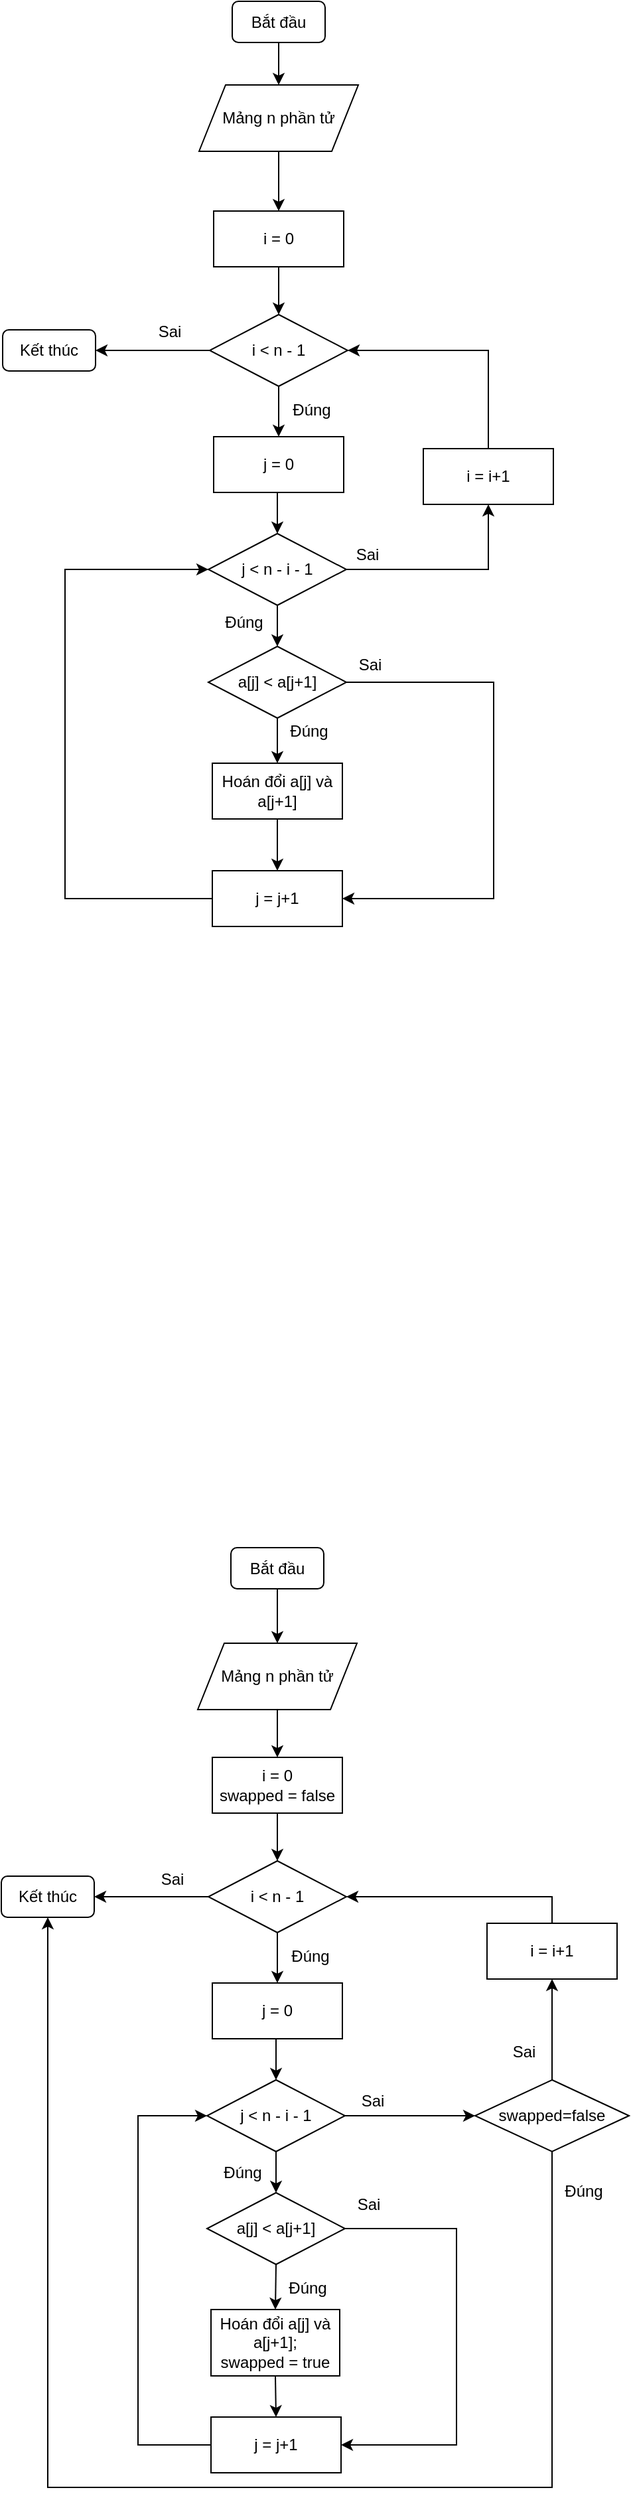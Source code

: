 <mxfile version="26.2.6">
  <diagram id="C5RBs43oDa-KdzZeNtuy" name="Page-1">
    <mxGraphModel grid="1" page="1" gridSize="1" guides="1" tooltips="1" connect="1" arrows="1" fold="1" pageScale="1" pageWidth="827" pageHeight="1169" math="0" shadow="0">
      <root>
        <mxCell id="WIyWlLk6GJQsqaUBKTNV-0" />
        <mxCell id="WIyWlLk6GJQsqaUBKTNV-1" parent="WIyWlLk6GJQsqaUBKTNV-0" />
        <mxCell id="e5hoD1ue3L_DIgp4y43p-5" style="edgeStyle=orthogonalEdgeStyle;rounded=0;orthogonalLoop=1;jettySize=auto;html=1;exitX=0.5;exitY=1;exitDx=0;exitDy=0;entryX=0.5;entryY=0;entryDx=0;entryDy=0;" edge="1" parent="WIyWlLk6GJQsqaUBKTNV-1" source="e5hoD1ue3L_DIgp4y43p-0" target="e5hoD1ue3L_DIgp4y43p-1">
          <mxGeometry relative="1" as="geometry" />
        </mxCell>
        <mxCell id="e5hoD1ue3L_DIgp4y43p-0" value="Bắt đầu" style="rounded=1;whiteSpace=wrap;html=1;" vertex="1" parent="WIyWlLk6GJQsqaUBKTNV-1">
          <mxGeometry x="348" y="92" width="70" height="31" as="geometry" />
        </mxCell>
        <mxCell id="e5hoD1ue3L_DIgp4y43p-6" style="edgeStyle=orthogonalEdgeStyle;rounded=0;orthogonalLoop=1;jettySize=auto;html=1;exitX=0.5;exitY=1;exitDx=0;exitDy=0;entryX=0.5;entryY=0;entryDx=0;entryDy=0;" edge="1" parent="WIyWlLk6GJQsqaUBKTNV-1" source="e5hoD1ue3L_DIgp4y43p-1" target="e5hoD1ue3L_DIgp4y43p-2">
          <mxGeometry relative="1" as="geometry" />
        </mxCell>
        <mxCell id="e5hoD1ue3L_DIgp4y43p-1" value="Mảng n phần tử" style="shape=parallelogram;perimeter=parallelogramPerimeter;whiteSpace=wrap;html=1;fixedSize=1;" vertex="1" parent="WIyWlLk6GJQsqaUBKTNV-1">
          <mxGeometry x="323" y="155" width="120" height="50" as="geometry" />
        </mxCell>
        <mxCell id="e5hoD1ue3L_DIgp4y43p-7" style="edgeStyle=orthogonalEdgeStyle;rounded=0;orthogonalLoop=1;jettySize=auto;html=1;exitX=0.5;exitY=1;exitDx=0;exitDy=0;entryX=0.5;entryY=0;entryDx=0;entryDy=0;" edge="1" parent="WIyWlLk6GJQsqaUBKTNV-1" source="e5hoD1ue3L_DIgp4y43p-2" target="e5hoD1ue3L_DIgp4y43p-3">
          <mxGeometry relative="1" as="geometry" />
        </mxCell>
        <mxCell id="e5hoD1ue3L_DIgp4y43p-2" value="i = 0" style="rounded=0;whiteSpace=wrap;html=1;" vertex="1" parent="WIyWlLk6GJQsqaUBKTNV-1">
          <mxGeometry x="334" y="250" width="98" height="42" as="geometry" />
        </mxCell>
        <mxCell id="e5hoD1ue3L_DIgp4y43p-8" style="edgeStyle=orthogonalEdgeStyle;rounded=0;orthogonalLoop=1;jettySize=auto;html=1;exitX=0.5;exitY=1;exitDx=0;exitDy=0;" edge="1" parent="WIyWlLk6GJQsqaUBKTNV-1" source="e5hoD1ue3L_DIgp4y43p-3" target="e5hoD1ue3L_DIgp4y43p-4">
          <mxGeometry relative="1" as="geometry" />
        </mxCell>
        <mxCell id="e5hoD1ue3L_DIgp4y43p-30" style="edgeStyle=orthogonalEdgeStyle;rounded=0;orthogonalLoop=1;jettySize=auto;html=1;exitX=0;exitY=0.5;exitDx=0;exitDy=0;entryX=1;entryY=0.5;entryDx=0;entryDy=0;" edge="1" parent="WIyWlLk6GJQsqaUBKTNV-1" source="e5hoD1ue3L_DIgp4y43p-3" target="e5hoD1ue3L_DIgp4y43p-29">
          <mxGeometry relative="1" as="geometry" />
        </mxCell>
        <mxCell id="e5hoD1ue3L_DIgp4y43p-3" value="i &amp;lt; n - 1" style="rhombus;whiteSpace=wrap;html=1;" vertex="1" parent="WIyWlLk6GJQsqaUBKTNV-1">
          <mxGeometry x="331" y="328" width="104" height="54" as="geometry" />
        </mxCell>
        <mxCell id="e5hoD1ue3L_DIgp4y43p-11" style="edgeStyle=orthogonalEdgeStyle;rounded=0;orthogonalLoop=1;jettySize=auto;html=1;exitX=0.5;exitY=1;exitDx=0;exitDy=0;entryX=0.5;entryY=0;entryDx=0;entryDy=0;" edge="1" parent="WIyWlLk6GJQsqaUBKTNV-1" source="e5hoD1ue3L_DIgp4y43p-4" target="e5hoD1ue3L_DIgp4y43p-10">
          <mxGeometry relative="1" as="geometry" />
        </mxCell>
        <mxCell id="e5hoD1ue3L_DIgp4y43p-4" value="j = 0" style="rounded=0;whiteSpace=wrap;html=1;" vertex="1" parent="WIyWlLk6GJQsqaUBKTNV-1">
          <mxGeometry x="334" y="420" width="98" height="42" as="geometry" />
        </mxCell>
        <mxCell id="e5hoD1ue3L_DIgp4y43p-9" value="Đúng" style="text;html=1;align=center;verticalAlign=middle;whiteSpace=wrap;rounded=0;" vertex="1" parent="WIyWlLk6GJQsqaUBKTNV-1">
          <mxGeometry x="378" y="385" width="60" height="30" as="geometry" />
        </mxCell>
        <mxCell id="e5hoD1ue3L_DIgp4y43p-17" style="edgeStyle=orthogonalEdgeStyle;rounded=0;orthogonalLoop=1;jettySize=auto;html=1;exitX=0.5;exitY=1;exitDx=0;exitDy=0;entryX=0.5;entryY=0;entryDx=0;entryDy=0;" edge="1" parent="WIyWlLk6GJQsqaUBKTNV-1" source="e5hoD1ue3L_DIgp4y43p-10" target="e5hoD1ue3L_DIgp4y43p-14">
          <mxGeometry relative="1" as="geometry" />
        </mxCell>
        <mxCell id="e5hoD1ue3L_DIgp4y43p-27" style="edgeStyle=orthogonalEdgeStyle;rounded=0;orthogonalLoop=1;jettySize=auto;html=1;exitX=1;exitY=0.5;exitDx=0;exitDy=0;entryX=0.5;entryY=1;entryDx=0;entryDy=0;" edge="1" parent="WIyWlLk6GJQsqaUBKTNV-1" source="e5hoD1ue3L_DIgp4y43p-10" target="e5hoD1ue3L_DIgp4y43p-26">
          <mxGeometry relative="1" as="geometry" />
        </mxCell>
        <mxCell id="e5hoD1ue3L_DIgp4y43p-10" value="j &amp;lt; n - i - 1" style="rhombus;whiteSpace=wrap;html=1;" vertex="1" parent="WIyWlLk6GJQsqaUBKTNV-1">
          <mxGeometry x="330" y="493" width="104" height="54" as="geometry" />
        </mxCell>
        <mxCell id="e5hoD1ue3L_DIgp4y43p-18" style="edgeStyle=orthogonalEdgeStyle;rounded=0;orthogonalLoop=1;jettySize=auto;html=1;exitX=0.5;exitY=1;exitDx=0;exitDy=0;entryX=0.5;entryY=0;entryDx=0;entryDy=0;" edge="1" parent="WIyWlLk6GJQsqaUBKTNV-1" source="e5hoD1ue3L_DIgp4y43p-14" target="e5hoD1ue3L_DIgp4y43p-15">
          <mxGeometry relative="1" as="geometry" />
        </mxCell>
        <mxCell id="e5hoD1ue3L_DIgp4y43p-22" style="edgeStyle=orthogonalEdgeStyle;rounded=0;orthogonalLoop=1;jettySize=auto;html=1;exitX=1;exitY=0.5;exitDx=0;exitDy=0;entryX=1;entryY=0.5;entryDx=0;entryDy=0;" edge="1" parent="WIyWlLk6GJQsqaUBKTNV-1" source="e5hoD1ue3L_DIgp4y43p-14" target="e5hoD1ue3L_DIgp4y43p-16">
          <mxGeometry relative="1" as="geometry">
            <Array as="points">
              <mxPoint x="545" y="605" />
              <mxPoint x="545" y="768" />
            </Array>
          </mxGeometry>
        </mxCell>
        <mxCell id="e5hoD1ue3L_DIgp4y43p-14" value="a[j] &amp;lt; a[j+1]" style="rhombus;whiteSpace=wrap;html=1;" vertex="1" parent="WIyWlLk6GJQsqaUBKTNV-1">
          <mxGeometry x="330" y="578" width="104" height="54" as="geometry" />
        </mxCell>
        <mxCell id="e5hoD1ue3L_DIgp4y43p-19" style="edgeStyle=orthogonalEdgeStyle;rounded=0;orthogonalLoop=1;jettySize=auto;html=1;exitX=0.5;exitY=1;exitDx=0;exitDy=0;entryX=0.5;entryY=0;entryDx=0;entryDy=0;" edge="1" parent="WIyWlLk6GJQsqaUBKTNV-1" source="e5hoD1ue3L_DIgp4y43p-15" target="e5hoD1ue3L_DIgp4y43p-16">
          <mxGeometry relative="1" as="geometry" />
        </mxCell>
        <mxCell id="e5hoD1ue3L_DIgp4y43p-15" value="Hoán đổi a[j] và a[j+1]" style="rounded=0;whiteSpace=wrap;html=1;" vertex="1" parent="WIyWlLk6GJQsqaUBKTNV-1">
          <mxGeometry x="333" y="666" width="98" height="42" as="geometry" />
        </mxCell>
        <mxCell id="e5hoD1ue3L_DIgp4y43p-24" style="edgeStyle=orthogonalEdgeStyle;rounded=0;orthogonalLoop=1;jettySize=auto;html=1;exitX=0;exitY=0.5;exitDx=0;exitDy=0;entryX=0;entryY=0.5;entryDx=0;entryDy=0;" edge="1" parent="WIyWlLk6GJQsqaUBKTNV-1" source="e5hoD1ue3L_DIgp4y43p-16" target="e5hoD1ue3L_DIgp4y43p-10">
          <mxGeometry relative="1" as="geometry">
            <Array as="points">
              <mxPoint x="222" y="768" />
              <mxPoint x="222" y="520" />
            </Array>
          </mxGeometry>
        </mxCell>
        <mxCell id="e5hoD1ue3L_DIgp4y43p-16" value="j = j+1" style="rounded=0;whiteSpace=wrap;html=1;" vertex="1" parent="WIyWlLk6GJQsqaUBKTNV-1">
          <mxGeometry x="333" y="747" width="98" height="42" as="geometry" />
        </mxCell>
        <mxCell id="e5hoD1ue3L_DIgp4y43p-20" value="Đúng" style="text;html=1;align=center;verticalAlign=middle;whiteSpace=wrap;rounded=0;" vertex="1" parent="WIyWlLk6GJQsqaUBKTNV-1">
          <mxGeometry x="376" y="627" width="60" height="30" as="geometry" />
        </mxCell>
        <mxCell id="e5hoD1ue3L_DIgp4y43p-23" value="Sai" style="text;html=1;align=center;verticalAlign=middle;whiteSpace=wrap;rounded=0;" vertex="1" parent="WIyWlLk6GJQsqaUBKTNV-1">
          <mxGeometry x="422" y="577" width="60" height="30" as="geometry" />
        </mxCell>
        <mxCell id="e5hoD1ue3L_DIgp4y43p-25" value="Đúng" style="text;html=1;align=center;verticalAlign=middle;whiteSpace=wrap;rounded=0;" vertex="1" parent="WIyWlLk6GJQsqaUBKTNV-1">
          <mxGeometry x="327" y="545" width="60" height="30" as="geometry" />
        </mxCell>
        <mxCell id="e5hoD1ue3L_DIgp4y43p-28" style="edgeStyle=orthogonalEdgeStyle;rounded=0;orthogonalLoop=1;jettySize=auto;html=1;exitX=0.5;exitY=0;exitDx=0;exitDy=0;entryX=1;entryY=0.5;entryDx=0;entryDy=0;" edge="1" parent="WIyWlLk6GJQsqaUBKTNV-1" source="e5hoD1ue3L_DIgp4y43p-26" target="e5hoD1ue3L_DIgp4y43p-3">
          <mxGeometry relative="1" as="geometry" />
        </mxCell>
        <mxCell id="e5hoD1ue3L_DIgp4y43p-26" value="i = i+1" style="rounded=0;whiteSpace=wrap;html=1;" vertex="1" parent="WIyWlLk6GJQsqaUBKTNV-1">
          <mxGeometry x="492" y="429" width="98" height="42" as="geometry" />
        </mxCell>
        <mxCell id="e5hoD1ue3L_DIgp4y43p-29" value="Kết thúc" style="rounded=1;whiteSpace=wrap;html=1;" vertex="1" parent="WIyWlLk6GJQsqaUBKTNV-1">
          <mxGeometry x="175" y="339.5" width="70" height="31" as="geometry" />
        </mxCell>
        <mxCell id="e5hoD1ue3L_DIgp4y43p-31" style="edgeStyle=orthogonalEdgeStyle;rounded=0;orthogonalLoop=1;jettySize=auto;html=1;exitX=0.5;exitY=1;exitDx=0;exitDy=0;entryX=0.5;entryY=0;entryDx=0;entryDy=0;" edge="1" parent="WIyWlLk6GJQsqaUBKTNV-1" source="e5hoD1ue3L_DIgp4y43p-32" target="e5hoD1ue3L_DIgp4y43p-34">
          <mxGeometry relative="1" as="geometry" />
        </mxCell>
        <mxCell id="e5hoD1ue3L_DIgp4y43p-32" value="Bắt đầu" style="rounded=1;whiteSpace=wrap;html=1;" vertex="1" parent="WIyWlLk6GJQsqaUBKTNV-1">
          <mxGeometry x="347" y="1257" width="70" height="31" as="geometry" />
        </mxCell>
        <mxCell id="e5hoD1ue3L_DIgp4y43p-33" style="edgeStyle=orthogonalEdgeStyle;rounded=0;orthogonalLoop=1;jettySize=auto;html=1;exitX=0.5;exitY=1;exitDx=0;exitDy=0;entryX=0.5;entryY=0;entryDx=0;entryDy=0;" edge="1" parent="WIyWlLk6GJQsqaUBKTNV-1" source="e5hoD1ue3L_DIgp4y43p-34" target="e5hoD1ue3L_DIgp4y43p-36">
          <mxGeometry relative="1" as="geometry" />
        </mxCell>
        <mxCell id="e5hoD1ue3L_DIgp4y43p-34" value="Mảng n phần tử" style="shape=parallelogram;perimeter=parallelogramPerimeter;whiteSpace=wrap;html=1;fixedSize=1;" vertex="1" parent="WIyWlLk6GJQsqaUBKTNV-1">
          <mxGeometry x="322" y="1329" width="120" height="50" as="geometry" />
        </mxCell>
        <mxCell id="e5hoD1ue3L_DIgp4y43p-35" style="edgeStyle=orthogonalEdgeStyle;rounded=0;orthogonalLoop=1;jettySize=auto;html=1;exitX=0.5;exitY=1;exitDx=0;exitDy=0;entryX=0.5;entryY=0;entryDx=0;entryDy=0;" edge="1" parent="WIyWlLk6GJQsqaUBKTNV-1" source="e5hoD1ue3L_DIgp4y43p-36" target="e5hoD1ue3L_DIgp4y43p-39">
          <mxGeometry relative="1" as="geometry" />
        </mxCell>
        <mxCell id="e5hoD1ue3L_DIgp4y43p-36" value="i = 0&lt;div&gt;swapped = false&lt;/div&gt;" style="rounded=0;whiteSpace=wrap;html=1;" vertex="1" parent="WIyWlLk6GJQsqaUBKTNV-1">
          <mxGeometry x="333" y="1415" width="98" height="42" as="geometry" />
        </mxCell>
        <mxCell id="e5hoD1ue3L_DIgp4y43p-37" style="edgeStyle=orthogonalEdgeStyle;rounded=0;orthogonalLoop=1;jettySize=auto;html=1;exitX=0.5;exitY=1;exitDx=0;exitDy=0;" edge="1" parent="WIyWlLk6GJQsqaUBKTNV-1" source="e5hoD1ue3L_DIgp4y43p-39" target="e5hoD1ue3L_DIgp4y43p-41">
          <mxGeometry relative="1" as="geometry" />
        </mxCell>
        <mxCell id="e5hoD1ue3L_DIgp4y43p-38" style="edgeStyle=orthogonalEdgeStyle;rounded=0;orthogonalLoop=1;jettySize=auto;html=1;exitX=0;exitY=0.5;exitDx=0;exitDy=0;entryX=1;entryY=0.5;entryDx=0;entryDy=0;" edge="1" parent="WIyWlLk6GJQsqaUBKTNV-1" source="e5hoD1ue3L_DIgp4y43p-39" target="e5hoD1ue3L_DIgp4y43p-58">
          <mxGeometry relative="1" as="geometry" />
        </mxCell>
        <mxCell id="e5hoD1ue3L_DIgp4y43p-39" value="i &amp;lt; n - 1" style="rhombus;whiteSpace=wrap;html=1;" vertex="1" parent="WIyWlLk6GJQsqaUBKTNV-1">
          <mxGeometry x="330" y="1493" width="104" height="54" as="geometry" />
        </mxCell>
        <mxCell id="e5hoD1ue3L_DIgp4y43p-40" style="edgeStyle=orthogonalEdgeStyle;rounded=0;orthogonalLoop=1;jettySize=auto;html=1;exitX=0.5;exitY=1;exitDx=0;exitDy=0;entryX=0.5;entryY=0;entryDx=0;entryDy=0;" edge="1" parent="WIyWlLk6GJQsqaUBKTNV-1" source="e5hoD1ue3L_DIgp4y43p-41" target="e5hoD1ue3L_DIgp4y43p-45">
          <mxGeometry relative="1" as="geometry" />
        </mxCell>
        <mxCell id="e5hoD1ue3L_DIgp4y43p-41" value="j = 0" style="rounded=0;whiteSpace=wrap;html=1;" vertex="1" parent="WIyWlLk6GJQsqaUBKTNV-1">
          <mxGeometry x="333" y="1585" width="98" height="42" as="geometry" />
        </mxCell>
        <mxCell id="e5hoD1ue3L_DIgp4y43p-42" value="Đúng" style="text;html=1;align=center;verticalAlign=middle;whiteSpace=wrap;rounded=0;" vertex="1" parent="WIyWlLk6GJQsqaUBKTNV-1">
          <mxGeometry x="377" y="1550" width="60" height="30" as="geometry" />
        </mxCell>
        <mxCell id="e5hoD1ue3L_DIgp4y43p-43" style="edgeStyle=orthogonalEdgeStyle;rounded=0;orthogonalLoop=1;jettySize=auto;html=1;exitX=0.5;exitY=1;exitDx=0;exitDy=0;entryX=0.5;entryY=0;entryDx=0;entryDy=0;" edge="1" parent="WIyWlLk6GJQsqaUBKTNV-1" source="e5hoD1ue3L_DIgp4y43p-45" target="e5hoD1ue3L_DIgp4y43p-48">
          <mxGeometry relative="1" as="geometry" />
        </mxCell>
        <mxCell id="e5hoD1ue3L_DIgp4y43p-68" style="edgeStyle=orthogonalEdgeStyle;rounded=0;orthogonalLoop=1;jettySize=auto;html=1;exitX=1;exitY=0.5;exitDx=0;exitDy=0;entryX=0;entryY=0.5;entryDx=0;entryDy=0;" edge="1" parent="WIyWlLk6GJQsqaUBKTNV-1" source="e5hoD1ue3L_DIgp4y43p-45" target="e5hoD1ue3L_DIgp4y43p-63">
          <mxGeometry relative="1" as="geometry" />
        </mxCell>
        <mxCell id="e5hoD1ue3L_DIgp4y43p-45" value="j &amp;lt; n - i - 1" style="rhombus;whiteSpace=wrap;html=1;" vertex="1" parent="WIyWlLk6GJQsqaUBKTNV-1">
          <mxGeometry x="329" y="1658" width="104" height="54" as="geometry" />
        </mxCell>
        <mxCell id="e5hoD1ue3L_DIgp4y43p-46" style="edgeStyle=orthogonalEdgeStyle;rounded=0;orthogonalLoop=1;jettySize=auto;html=1;exitX=0.5;exitY=1;exitDx=0;exitDy=0;entryX=0.5;entryY=0;entryDx=0;entryDy=0;" edge="1" parent="WIyWlLk6GJQsqaUBKTNV-1" source="e5hoD1ue3L_DIgp4y43p-48" target="e5hoD1ue3L_DIgp4y43p-50">
          <mxGeometry relative="1" as="geometry" />
        </mxCell>
        <mxCell id="e5hoD1ue3L_DIgp4y43p-47" style="edgeStyle=orthogonalEdgeStyle;rounded=0;orthogonalLoop=1;jettySize=auto;html=1;exitX=1;exitY=0.5;exitDx=0;exitDy=0;entryX=1;entryY=0.5;entryDx=0;entryDy=0;" edge="1" parent="WIyWlLk6GJQsqaUBKTNV-1" source="e5hoD1ue3L_DIgp4y43p-48" target="e5hoD1ue3L_DIgp4y43p-52">
          <mxGeometry relative="1" as="geometry">
            <Array as="points">
              <mxPoint x="517" y="1770" />
              <mxPoint x="517" y="1933" />
            </Array>
          </mxGeometry>
        </mxCell>
        <mxCell id="e5hoD1ue3L_DIgp4y43p-48" value="a[j] &amp;lt; a[j+1]" style="rhombus;whiteSpace=wrap;html=1;" vertex="1" parent="WIyWlLk6GJQsqaUBKTNV-1">
          <mxGeometry x="329" y="1743" width="104" height="54" as="geometry" />
        </mxCell>
        <mxCell id="e5hoD1ue3L_DIgp4y43p-49" style="edgeStyle=orthogonalEdgeStyle;rounded=0;orthogonalLoop=1;jettySize=auto;html=1;exitX=0.5;exitY=1;exitDx=0;exitDy=0;entryX=0.5;entryY=0;entryDx=0;entryDy=0;" edge="1" parent="WIyWlLk6GJQsqaUBKTNV-1" source="e5hoD1ue3L_DIgp4y43p-50" target="e5hoD1ue3L_DIgp4y43p-52">
          <mxGeometry relative="1" as="geometry" />
        </mxCell>
        <mxCell id="e5hoD1ue3L_DIgp4y43p-50" value="Hoán đổi a[j] và a[j+1];&lt;div&gt;swapped = true&lt;/div&gt;" style="rounded=0;whiteSpace=wrap;html=1;" vertex="1" parent="WIyWlLk6GJQsqaUBKTNV-1">
          <mxGeometry x="332" y="1831" width="97" height="50" as="geometry" />
        </mxCell>
        <mxCell id="e5hoD1ue3L_DIgp4y43p-51" style="edgeStyle=orthogonalEdgeStyle;rounded=0;orthogonalLoop=1;jettySize=auto;html=1;exitX=0;exitY=0.5;exitDx=0;exitDy=0;entryX=0;entryY=0.5;entryDx=0;entryDy=0;" edge="1" parent="WIyWlLk6GJQsqaUBKTNV-1" source="e5hoD1ue3L_DIgp4y43p-52" target="e5hoD1ue3L_DIgp4y43p-45">
          <mxGeometry relative="1" as="geometry">
            <Array as="points">
              <mxPoint x="277" y="1933" />
              <mxPoint x="277" y="1685" />
            </Array>
          </mxGeometry>
        </mxCell>
        <mxCell id="e5hoD1ue3L_DIgp4y43p-52" value="j = j+1" style="rounded=0;whiteSpace=wrap;html=1;" vertex="1" parent="WIyWlLk6GJQsqaUBKTNV-1">
          <mxGeometry x="332" y="1912" width="98" height="42" as="geometry" />
        </mxCell>
        <mxCell id="e5hoD1ue3L_DIgp4y43p-53" value="Đúng" style="text;html=1;align=center;verticalAlign=middle;whiteSpace=wrap;rounded=0;" vertex="1" parent="WIyWlLk6GJQsqaUBKTNV-1">
          <mxGeometry x="375" y="1800" width="60" height="30" as="geometry" />
        </mxCell>
        <mxCell id="e5hoD1ue3L_DIgp4y43p-54" value="Sai" style="text;html=1;align=center;verticalAlign=middle;whiteSpace=wrap;rounded=0;" vertex="1" parent="WIyWlLk6GJQsqaUBKTNV-1">
          <mxGeometry x="421" y="1737" width="60" height="30" as="geometry" />
        </mxCell>
        <mxCell id="e5hoD1ue3L_DIgp4y43p-55" value="Đúng" style="text;html=1;align=center;verticalAlign=middle;whiteSpace=wrap;rounded=0;" vertex="1" parent="WIyWlLk6GJQsqaUBKTNV-1">
          <mxGeometry x="326" y="1713" width="60" height="30" as="geometry" />
        </mxCell>
        <mxCell id="e5hoD1ue3L_DIgp4y43p-56" style="edgeStyle=orthogonalEdgeStyle;rounded=0;orthogonalLoop=1;jettySize=auto;html=1;exitX=0.5;exitY=0;exitDx=0;exitDy=0;entryX=1;entryY=0.5;entryDx=0;entryDy=0;" edge="1" parent="WIyWlLk6GJQsqaUBKTNV-1" source="e5hoD1ue3L_DIgp4y43p-57" target="e5hoD1ue3L_DIgp4y43p-39">
          <mxGeometry relative="1" as="geometry" />
        </mxCell>
        <mxCell id="e5hoD1ue3L_DIgp4y43p-57" value="i = i+1" style="rounded=0;whiteSpace=wrap;html=1;" vertex="1" parent="WIyWlLk6GJQsqaUBKTNV-1">
          <mxGeometry x="540" y="1540" width="98" height="42" as="geometry" />
        </mxCell>
        <mxCell id="e5hoD1ue3L_DIgp4y43p-58" value="Kết thúc" style="rounded=1;whiteSpace=wrap;html=1;" vertex="1" parent="WIyWlLk6GJQsqaUBKTNV-1">
          <mxGeometry x="174" y="1504.5" width="70" height="31" as="geometry" />
        </mxCell>
        <mxCell id="e5hoD1ue3L_DIgp4y43p-59" value="Sai" style="text;html=1;align=center;verticalAlign=middle;whiteSpace=wrap;rounded=0;" vertex="1" parent="WIyWlLk6GJQsqaUBKTNV-1">
          <mxGeometry x="271" y="326" width="60" height="30" as="geometry" />
        </mxCell>
        <mxCell id="e5hoD1ue3L_DIgp4y43p-60" value="Sai" style="text;html=1;align=center;verticalAlign=middle;whiteSpace=wrap;rounded=0;" vertex="1" parent="WIyWlLk6GJQsqaUBKTNV-1">
          <mxGeometry x="420" y="494" width="60" height="30" as="geometry" />
        </mxCell>
        <mxCell id="e5hoD1ue3L_DIgp4y43p-61" value="Sai" style="text;html=1;align=center;verticalAlign=middle;whiteSpace=wrap;rounded=0;" vertex="1" parent="WIyWlLk6GJQsqaUBKTNV-1">
          <mxGeometry x="273" y="1492" width="60" height="30" as="geometry" />
        </mxCell>
        <mxCell id="e5hoD1ue3L_DIgp4y43p-62" value="Sai" style="text;html=1;align=center;verticalAlign=middle;whiteSpace=wrap;rounded=0;" vertex="1" parent="WIyWlLk6GJQsqaUBKTNV-1">
          <mxGeometry x="424" y="1659" width="60" height="30" as="geometry" />
        </mxCell>
        <mxCell id="e5hoD1ue3L_DIgp4y43p-71" style="edgeStyle=orthogonalEdgeStyle;rounded=0;orthogonalLoop=1;jettySize=auto;html=1;exitX=0.5;exitY=1;exitDx=0;exitDy=0;entryX=0.5;entryY=1;entryDx=0;entryDy=0;" edge="1" parent="WIyWlLk6GJQsqaUBKTNV-1" source="e5hoD1ue3L_DIgp4y43p-63" target="e5hoD1ue3L_DIgp4y43p-58">
          <mxGeometry relative="1" as="geometry">
            <Array as="points">
              <mxPoint x="589" y="1965" />
              <mxPoint x="209" y="1965" />
            </Array>
          </mxGeometry>
        </mxCell>
        <mxCell id="e5hoD1ue3L_DIgp4y43p-63" value="swapped=false" style="rhombus;whiteSpace=wrap;html=1;" vertex="1" parent="WIyWlLk6GJQsqaUBKTNV-1">
          <mxGeometry x="531" y="1658" width="116" height="54" as="geometry" />
        </mxCell>
        <mxCell id="e5hoD1ue3L_DIgp4y43p-65" style="edgeStyle=orthogonalEdgeStyle;rounded=0;orthogonalLoop=1;jettySize=auto;html=1;exitX=0.5;exitY=0;exitDx=0;exitDy=0;entryX=0.5;entryY=1;entryDx=0;entryDy=0;" edge="1" parent="WIyWlLk6GJQsqaUBKTNV-1" source="e5hoD1ue3L_DIgp4y43p-63" target="e5hoD1ue3L_DIgp4y43p-57">
          <mxGeometry relative="1" as="geometry" />
        </mxCell>
        <mxCell id="e5hoD1ue3L_DIgp4y43p-66" value="Sai" style="text;html=1;align=center;verticalAlign=middle;whiteSpace=wrap;rounded=0;" vertex="1" parent="WIyWlLk6GJQsqaUBKTNV-1">
          <mxGeometry x="538" y="1622" width="60" height="30" as="geometry" />
        </mxCell>
        <mxCell id="e5hoD1ue3L_DIgp4y43p-70" value="Đúng" style="text;html=1;align=center;verticalAlign=middle;whiteSpace=wrap;rounded=0;" vertex="1" parent="WIyWlLk6GJQsqaUBKTNV-1">
          <mxGeometry x="583" y="1727" width="60" height="30" as="geometry" />
        </mxCell>
      </root>
    </mxGraphModel>
  </diagram>
</mxfile>
